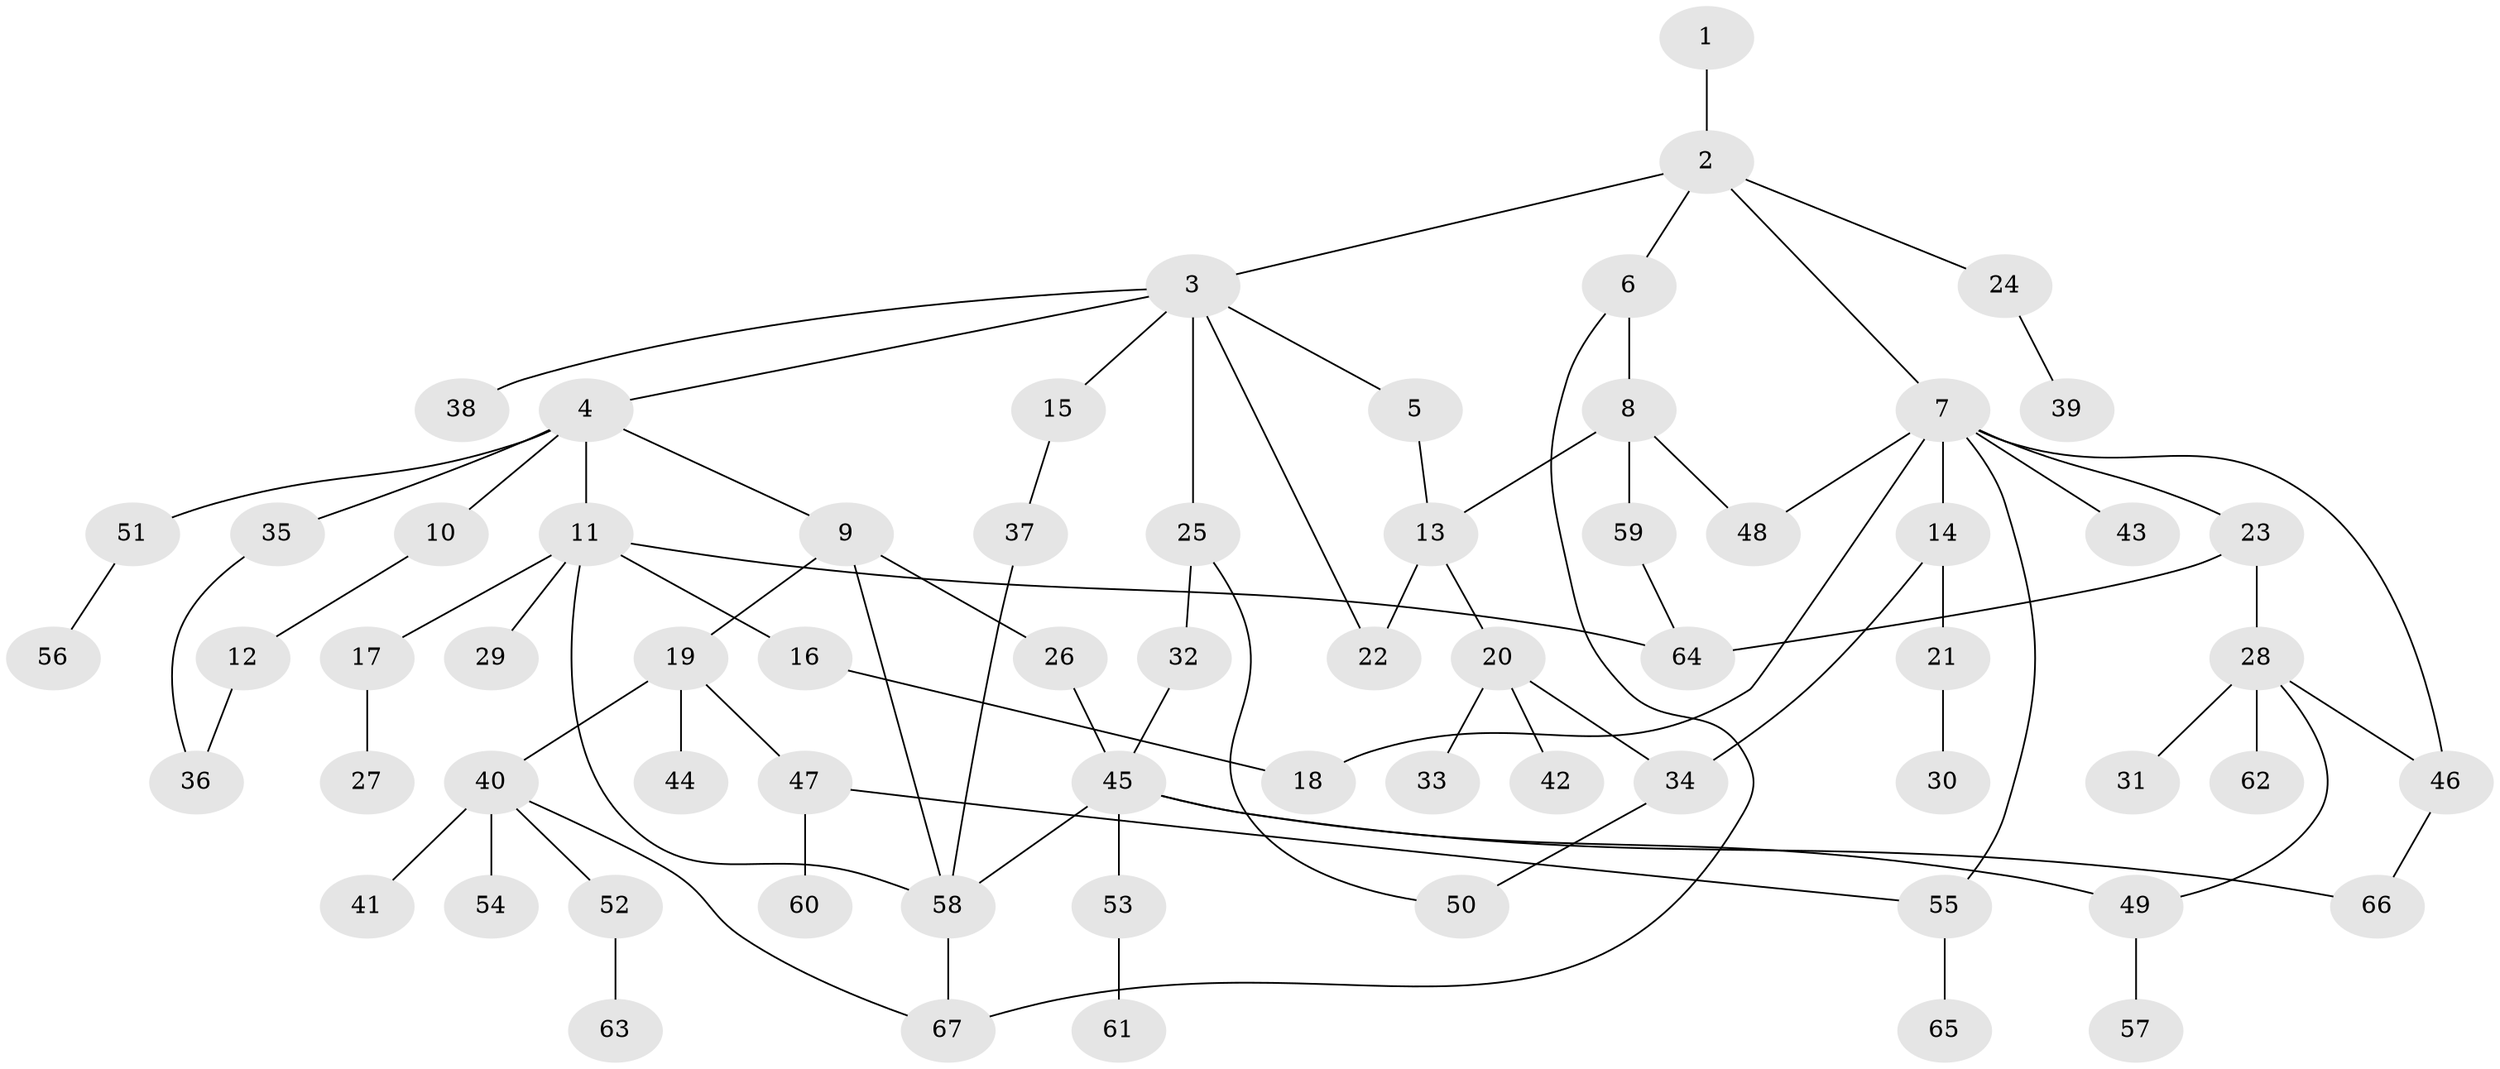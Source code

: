 // Generated by graph-tools (version 1.1) at 2025/49/03/09/25 03:49:18]
// undirected, 67 vertices, 85 edges
graph export_dot {
graph [start="1"]
  node [color=gray90,style=filled];
  1;
  2;
  3;
  4;
  5;
  6;
  7;
  8;
  9;
  10;
  11;
  12;
  13;
  14;
  15;
  16;
  17;
  18;
  19;
  20;
  21;
  22;
  23;
  24;
  25;
  26;
  27;
  28;
  29;
  30;
  31;
  32;
  33;
  34;
  35;
  36;
  37;
  38;
  39;
  40;
  41;
  42;
  43;
  44;
  45;
  46;
  47;
  48;
  49;
  50;
  51;
  52;
  53;
  54;
  55;
  56;
  57;
  58;
  59;
  60;
  61;
  62;
  63;
  64;
  65;
  66;
  67;
  1 -- 2;
  2 -- 3;
  2 -- 6;
  2 -- 7;
  2 -- 24;
  3 -- 4;
  3 -- 5;
  3 -- 15;
  3 -- 22;
  3 -- 25;
  3 -- 38;
  4 -- 9;
  4 -- 10;
  4 -- 11;
  4 -- 35;
  4 -- 51;
  5 -- 13;
  6 -- 8;
  6 -- 67;
  7 -- 14;
  7 -- 23;
  7 -- 43;
  7 -- 48;
  7 -- 55;
  7 -- 46;
  7 -- 18;
  8 -- 59;
  8 -- 48;
  8 -- 13;
  9 -- 19;
  9 -- 26;
  9 -- 58;
  10 -- 12;
  11 -- 16;
  11 -- 17;
  11 -- 29;
  11 -- 64;
  11 -- 58;
  12 -- 36;
  13 -- 20;
  13 -- 22;
  14 -- 21;
  14 -- 34;
  15 -- 37;
  16 -- 18;
  17 -- 27;
  19 -- 40;
  19 -- 44;
  19 -- 47;
  20 -- 33;
  20 -- 34;
  20 -- 42;
  21 -- 30;
  23 -- 28;
  23 -- 64;
  24 -- 39;
  25 -- 32;
  25 -- 50;
  26 -- 45;
  28 -- 31;
  28 -- 46;
  28 -- 49;
  28 -- 62;
  32 -- 45;
  34 -- 50;
  35 -- 36;
  37 -- 58;
  40 -- 41;
  40 -- 52;
  40 -- 54;
  40 -- 67;
  45 -- 53;
  45 -- 66;
  45 -- 58;
  45 -- 49;
  46 -- 66;
  47 -- 60;
  47 -- 55;
  49 -- 57;
  51 -- 56;
  52 -- 63;
  53 -- 61;
  55 -- 65;
  58 -- 67;
  59 -- 64;
}
